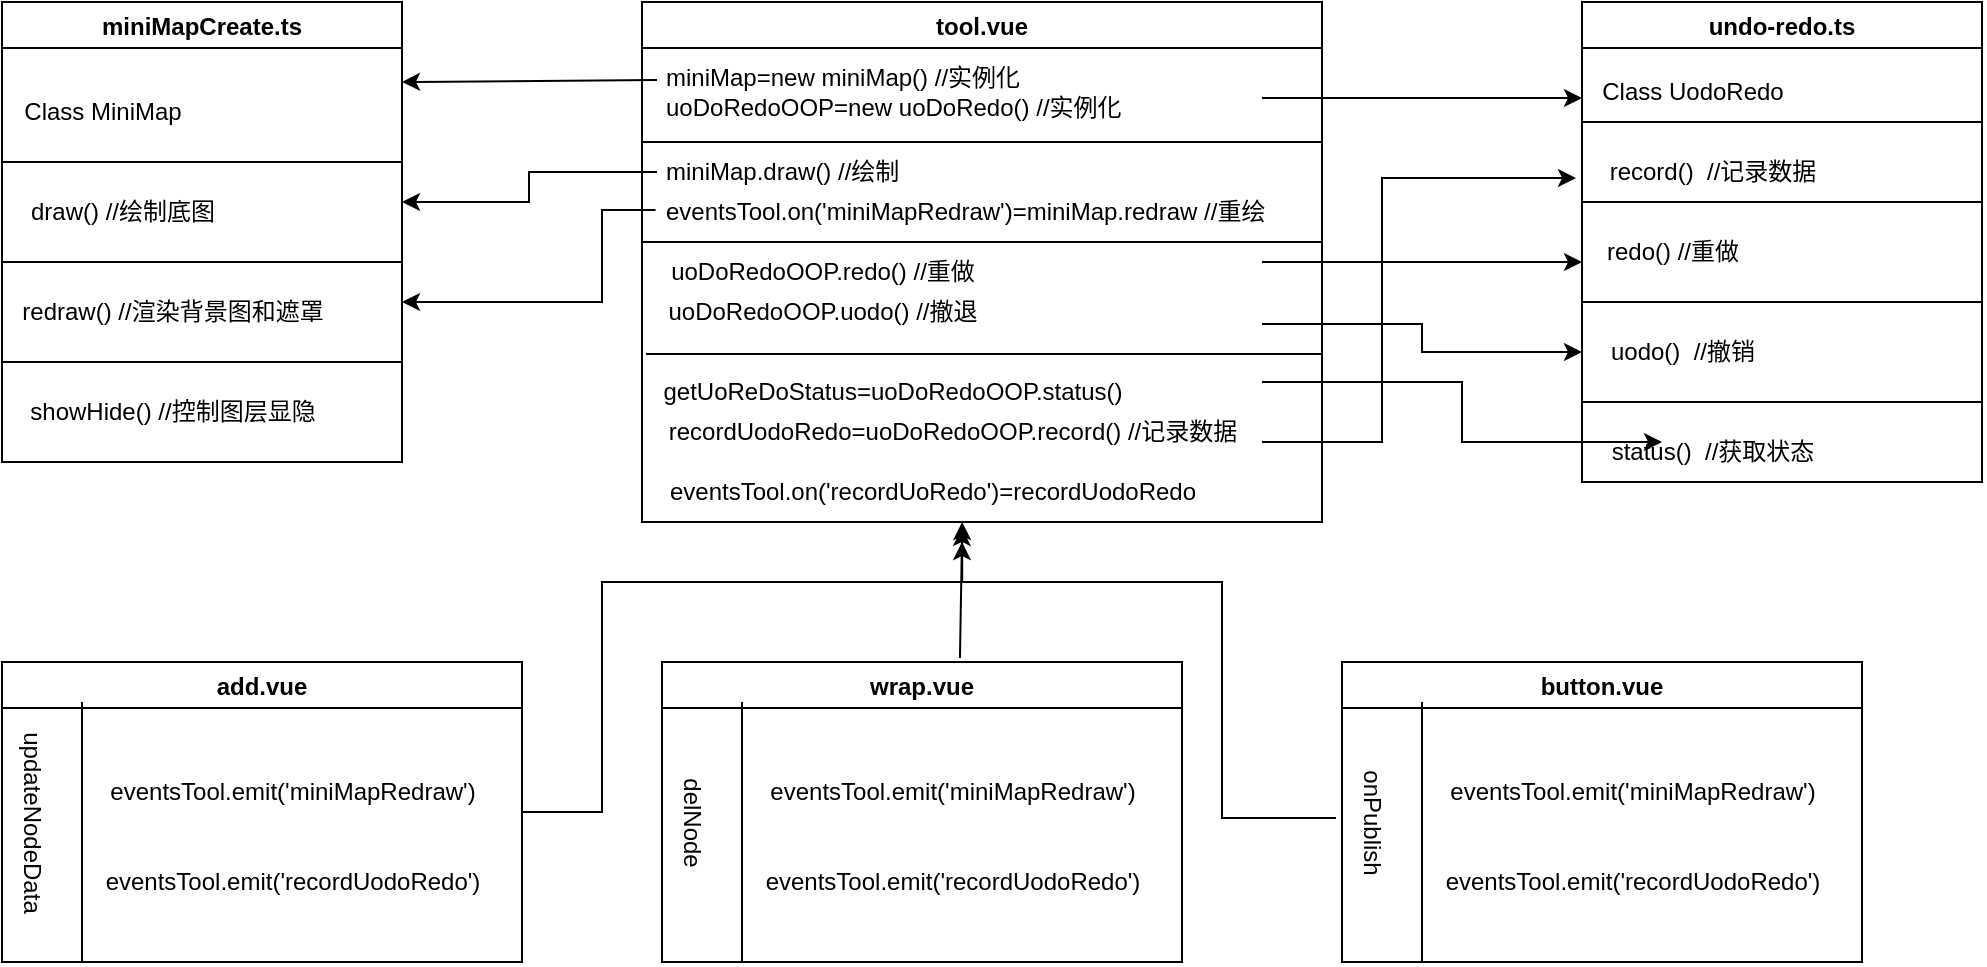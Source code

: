 <mxfile version="20.2.8" type="github">
  <diagram id="UFjDRJjkYuPnafZuLWR5" name="第 1 页">
    <mxGraphModel dx="1422" dy="754" grid="1" gridSize="10" guides="1" tooltips="1" connect="1" arrows="1" fold="1" page="1" pageScale="1" pageWidth="4681" pageHeight="3300" math="0" shadow="0">
      <root>
        <mxCell id="0" />
        <mxCell id="1" parent="0" />
        <mxCell id="TMu0yX56AND41cWm_Km8-14" value="miniMapCreate.ts" style="swimlane;" vertex="1" parent="1">
          <mxGeometry x="20" y="180" width="200" height="230" as="geometry" />
        </mxCell>
        <mxCell id="TMu0yX56AND41cWm_Km8-16" value="Class MiniMap" style="text;html=1;align=center;verticalAlign=middle;resizable=0;points=[];autosize=1;strokeColor=none;fillColor=none;" vertex="1" parent="TMu0yX56AND41cWm_Km8-14">
          <mxGeometry y="40" width="100" height="30" as="geometry" />
        </mxCell>
        <mxCell id="TMu0yX56AND41cWm_Km8-27" value="" style="endArrow=none;html=1;rounded=0;" edge="1" parent="TMu0yX56AND41cWm_Km8-14">
          <mxGeometry width="50" height="50" relative="1" as="geometry">
            <mxPoint y="80" as="sourcePoint" />
            <mxPoint x="200" y="80" as="targetPoint" />
          </mxGeometry>
        </mxCell>
        <mxCell id="TMu0yX56AND41cWm_Km8-29" value="draw() //绘制底图" style="text;html=1;align=center;verticalAlign=middle;resizable=0;points=[];autosize=1;strokeColor=none;fillColor=none;" vertex="1" parent="TMu0yX56AND41cWm_Km8-14">
          <mxGeometry y="90" width="120" height="30" as="geometry" />
        </mxCell>
        <mxCell id="TMu0yX56AND41cWm_Km8-31" value="redraw() //渲染背景图和遮罩" style="text;html=1;align=center;verticalAlign=middle;resizable=0;points=[];autosize=1;strokeColor=none;fillColor=none;" vertex="1" parent="TMu0yX56AND41cWm_Km8-14">
          <mxGeometry y="140" width="170" height="30" as="geometry" />
        </mxCell>
        <mxCell id="TMu0yX56AND41cWm_Km8-32" value="showHide() //控制图层显隐" style="text;html=1;align=center;verticalAlign=middle;resizable=0;points=[];autosize=1;strokeColor=none;fillColor=none;" vertex="1" parent="TMu0yX56AND41cWm_Km8-14">
          <mxGeometry y="190" width="170" height="30" as="geometry" />
        </mxCell>
        <mxCell id="TMu0yX56AND41cWm_Km8-19" value="tool.vue" style="swimlane;" vertex="1" parent="1">
          <mxGeometry x="340" y="180" width="340" height="260" as="geometry" />
        </mxCell>
        <mxCell id="TMu0yX56AND41cWm_Km8-20" value="miniMap=new miniMap() //实例化&lt;br&gt;uoDoRedoOOP=new uoDoRedo() //实例化" style="text;html=1;align=left;verticalAlign=middle;resizable=0;points=[];autosize=1;strokeColor=none;fillColor=none;" vertex="1" parent="TMu0yX56AND41cWm_Km8-19">
          <mxGeometry x="10" y="25" width="250" height="40" as="geometry" />
        </mxCell>
        <mxCell id="TMu0yX56AND41cWm_Km8-35" value="miniMap.draw() //绘制" style="text;html=1;align=left;verticalAlign=middle;resizable=0;points=[];autosize=1;strokeColor=none;fillColor=none;" vertex="1" parent="TMu0yX56AND41cWm_Km8-19">
          <mxGeometry x="10" y="70" width="140" height="30" as="geometry" />
        </mxCell>
        <mxCell id="TMu0yX56AND41cWm_Km8-42" value="eventsTool.on(&#39;miniMapRedraw&#39;)=miniMap.redraw //重绘" style="text;html=1;align=left;verticalAlign=middle;resizable=0;points=[];autosize=1;strokeColor=none;fillColor=none;" vertex="1" parent="TMu0yX56AND41cWm_Km8-19">
          <mxGeometry x="10" y="90" width="320" height="30" as="geometry" />
        </mxCell>
        <mxCell id="TMu0yX56AND41cWm_Km8-43" value="eventsTool.on(&#39;recordUoRedo&#39;)=recordUodoRedo" style="text;html=1;align=center;verticalAlign=middle;resizable=0;points=[];autosize=1;strokeColor=none;fillColor=none;" vertex="1" parent="TMu0yX56AND41cWm_Km8-19">
          <mxGeometry y="230" width="290" height="30" as="geometry" />
        </mxCell>
        <mxCell id="TMu0yX56AND41cWm_Km8-63" value="&lt;span style=&quot;text-align: left;&quot;&gt;uoDoRedoOOP&lt;/span&gt;.uodo() //撤退" style="text;html=1;align=center;verticalAlign=middle;resizable=0;points=[];autosize=1;strokeColor=none;fillColor=none;" vertex="1" parent="TMu0yX56AND41cWm_Km8-19">
          <mxGeometry y="140" width="180" height="30" as="geometry" />
        </mxCell>
        <mxCell id="TMu0yX56AND41cWm_Km8-70" value="getUoReDoStatus=&lt;span style=&quot;text-align: left;&quot;&gt;uoDoRedoOOP.status()&lt;/span&gt;" style="text;html=1;align=center;verticalAlign=middle;resizable=0;points=[];autosize=1;strokeColor=none;fillColor=none;" vertex="1" parent="TMu0yX56AND41cWm_Km8-19">
          <mxGeometry y="180" width="250" height="30" as="geometry" />
        </mxCell>
        <mxCell id="TMu0yX56AND41cWm_Km8-71" value="recordUodoRedo=&lt;span style=&quot;text-align: left;&quot;&gt;uoDoRedoOOP.record() //记录数据&lt;/span&gt;" style="text;html=1;align=center;verticalAlign=middle;resizable=0;points=[];autosize=1;strokeColor=none;fillColor=none;" vertex="1" parent="TMu0yX56AND41cWm_Km8-19">
          <mxGeometry y="200" width="310" height="30" as="geometry" />
        </mxCell>
        <mxCell id="TMu0yX56AND41cWm_Km8-82" value="&lt;span style=&quot;text-align: left;&quot;&gt;uoDoRedoOOP&lt;/span&gt;.redo() //重做" style="text;html=1;align=center;verticalAlign=middle;resizable=0;points=[];autosize=1;strokeColor=none;fillColor=none;" vertex="1" parent="TMu0yX56AND41cWm_Km8-19">
          <mxGeometry y="120" width="180" height="30" as="geometry" />
        </mxCell>
        <mxCell id="TMu0yX56AND41cWm_Km8-28" value="" style="endArrow=none;html=1;rounded=0;" edge="1" parent="1">
          <mxGeometry width="50" height="50" relative="1" as="geometry">
            <mxPoint x="20" y="310" as="sourcePoint" />
            <mxPoint x="220" y="310" as="targetPoint" />
          </mxGeometry>
        </mxCell>
        <mxCell id="TMu0yX56AND41cWm_Km8-30" value="" style="endArrow=none;html=1;rounded=0;" edge="1" parent="1">
          <mxGeometry width="50" height="50" relative="1" as="geometry">
            <mxPoint x="20" y="360" as="sourcePoint" />
            <mxPoint x="220" y="360" as="targetPoint" />
          </mxGeometry>
        </mxCell>
        <mxCell id="TMu0yX56AND41cWm_Km8-33" value="" style="endArrow=classic;html=1;rounded=0;exitX=-0.01;exitY=0.35;exitDx=0;exitDy=0;exitPerimeter=0;" edge="1" parent="1" source="TMu0yX56AND41cWm_Km8-20">
          <mxGeometry width="50" height="50" relative="1" as="geometry">
            <mxPoint x="340" y="228" as="sourcePoint" />
            <mxPoint x="220" y="220" as="targetPoint" />
          </mxGeometry>
        </mxCell>
        <mxCell id="TMu0yX56AND41cWm_Km8-39" value="" style="endArrow=none;html=1;rounded=0;" edge="1" parent="1">
          <mxGeometry width="50" height="50" relative="1" as="geometry">
            <mxPoint x="340" y="250" as="sourcePoint" />
            <mxPoint x="680" y="250" as="targetPoint" />
          </mxGeometry>
        </mxCell>
        <mxCell id="TMu0yX56AND41cWm_Km8-45" value="" style="endArrow=none;html=1;rounded=0;" edge="1" parent="1">
          <mxGeometry width="50" height="50" relative="1" as="geometry">
            <mxPoint x="340" y="300" as="sourcePoint" />
            <mxPoint x="680" y="300" as="targetPoint" />
          </mxGeometry>
        </mxCell>
        <mxCell id="TMu0yX56AND41cWm_Km8-46" value="undo-redo.ts" style="swimlane;startSize=23;" vertex="1" parent="1">
          <mxGeometry x="810" y="180" width="200" height="240" as="geometry" />
        </mxCell>
        <mxCell id="TMu0yX56AND41cWm_Km8-48" value="Class UodoRedo" style="text;html=1;align=center;verticalAlign=middle;resizable=0;points=[];autosize=1;strokeColor=none;fillColor=none;" vertex="1" parent="TMu0yX56AND41cWm_Km8-46">
          <mxGeometry y="30" width="110" height="30" as="geometry" />
        </mxCell>
        <mxCell id="TMu0yX56AND41cWm_Km8-49" value="record()&amp;nbsp; //记录数据" style="text;html=1;align=center;verticalAlign=middle;resizable=0;points=[];autosize=1;strokeColor=none;fillColor=none;" vertex="1" parent="TMu0yX56AND41cWm_Km8-46">
          <mxGeometry y="70" width="130" height="30" as="geometry" />
        </mxCell>
        <mxCell id="TMu0yX56AND41cWm_Km8-50" value="uodo()&amp;nbsp; //撤销" style="text;html=1;align=center;verticalAlign=middle;resizable=0;points=[];autosize=1;strokeColor=none;fillColor=none;" vertex="1" parent="TMu0yX56AND41cWm_Km8-46">
          <mxGeometry y="160" width="100" height="30" as="geometry" />
        </mxCell>
        <mxCell id="TMu0yX56AND41cWm_Km8-51" value="redo() //重做" style="text;html=1;align=center;verticalAlign=middle;resizable=0;points=[];autosize=1;strokeColor=none;fillColor=none;" vertex="1" parent="TMu0yX56AND41cWm_Km8-46">
          <mxGeometry y="110" width="90" height="30" as="geometry" />
        </mxCell>
        <mxCell id="TMu0yX56AND41cWm_Km8-52" value="status()&amp;nbsp; //获取状态" style="text;html=1;align=center;verticalAlign=middle;resizable=0;points=[];autosize=1;strokeColor=none;fillColor=none;" vertex="1" parent="TMu0yX56AND41cWm_Km8-46">
          <mxGeometry x="5" y="210" width="120" height="30" as="geometry" />
        </mxCell>
        <mxCell id="TMu0yX56AND41cWm_Km8-56" value="" style="endArrow=none;html=1;rounded=0;" edge="1" parent="TMu0yX56AND41cWm_Km8-46">
          <mxGeometry width="50" height="50" relative="1" as="geometry">
            <mxPoint y="60" as="sourcePoint" />
            <mxPoint x="200" y="60" as="targetPoint" />
          </mxGeometry>
        </mxCell>
        <mxCell id="TMu0yX56AND41cWm_Km8-57" value="" style="endArrow=none;html=1;rounded=0;" edge="1" parent="TMu0yX56AND41cWm_Km8-46">
          <mxGeometry width="50" height="50" relative="1" as="geometry">
            <mxPoint y="100" as="sourcePoint" />
            <mxPoint x="200" y="100" as="targetPoint" />
          </mxGeometry>
        </mxCell>
        <mxCell id="TMu0yX56AND41cWm_Km8-58" value="" style="endArrow=none;html=1;rounded=0;" edge="1" parent="TMu0yX56AND41cWm_Km8-46">
          <mxGeometry width="50" height="50" relative="1" as="geometry">
            <mxPoint y="150" as="sourcePoint" />
            <mxPoint x="200" y="150" as="targetPoint" />
          </mxGeometry>
        </mxCell>
        <mxCell id="TMu0yX56AND41cWm_Km8-55" value="" style="endArrow=none;html=1;rounded=0;" edge="1" parent="TMu0yX56AND41cWm_Km8-46">
          <mxGeometry width="50" height="50" relative="1" as="geometry">
            <mxPoint x="200" y="200" as="sourcePoint" />
            <mxPoint y="200" as="targetPoint" />
            <Array as="points">
              <mxPoint x="90" y="200" />
            </Array>
          </mxGeometry>
        </mxCell>
        <mxCell id="TMu0yX56AND41cWm_Km8-61" value="" style="edgeStyle=elbowEdgeStyle;elbow=horizontal;endArrow=classic;html=1;rounded=0;exitX=-0.01;exitY=0.467;exitDx=0;exitDy=0;exitPerimeter=0;" edge="1" parent="1" source="TMu0yX56AND41cWm_Km8-42">
          <mxGeometry width="50" height="50" relative="1" as="geometry">
            <mxPoint x="390" y="220" as="sourcePoint" />
            <mxPoint x="220" y="330" as="targetPoint" />
            <Array as="points">
              <mxPoint x="320" y="290" />
            </Array>
          </mxGeometry>
        </mxCell>
        <mxCell id="TMu0yX56AND41cWm_Km8-62" value="" style="edgeStyle=elbowEdgeStyle;elbow=horizontal;endArrow=classic;html=1;rounded=0;exitX=-0.018;exitY=0.5;exitDx=0;exitDy=0;exitPerimeter=0;" edge="1" parent="1" source="TMu0yX56AND41cWm_Km8-35">
          <mxGeometry width="50" height="50" relative="1" as="geometry">
            <mxPoint x="390" y="220" as="sourcePoint" />
            <mxPoint x="220" y="280" as="targetPoint" />
          </mxGeometry>
        </mxCell>
        <mxCell id="TMu0yX56AND41cWm_Km8-75" value="" style="endArrow=classic;html=1;rounded=0;entryX=0;entryY=0.6;entryDx=0;entryDy=0;entryPerimeter=0;" edge="1" parent="1" target="TMu0yX56AND41cWm_Km8-48">
          <mxGeometry width="50" height="50" relative="1" as="geometry">
            <mxPoint x="650" y="228" as="sourcePoint" />
            <mxPoint x="680" y="240" as="targetPoint" />
          </mxGeometry>
        </mxCell>
        <mxCell id="TMu0yX56AND41cWm_Km8-77" value="" style="edgeStyle=elbowEdgeStyle;elbow=horizontal;endArrow=classic;html=1;rounded=0;" edge="1" parent="1" target="TMu0yX56AND41cWm_Km8-50">
          <mxGeometry width="50" height="50" relative="1" as="geometry">
            <mxPoint x="650" y="341" as="sourcePoint" />
            <mxPoint x="680" y="240" as="targetPoint" />
          </mxGeometry>
        </mxCell>
        <mxCell id="TMu0yX56AND41cWm_Km8-78" value="" style="endArrow=classic;html=1;rounded=0;" edge="1" parent="1">
          <mxGeometry width="50" height="50" relative="1" as="geometry">
            <mxPoint x="650" y="310" as="sourcePoint" />
            <mxPoint x="810" y="310" as="targetPoint" />
          </mxGeometry>
        </mxCell>
        <mxCell id="TMu0yX56AND41cWm_Km8-79" value="" style="edgeStyle=elbowEdgeStyle;elbow=horizontal;endArrow=classic;html=1;rounded=0;" edge="1" parent="1">
          <mxGeometry width="50" height="50" relative="1" as="geometry">
            <mxPoint x="650" y="370" as="sourcePoint" />
            <mxPoint x="850" y="400" as="targetPoint" />
          </mxGeometry>
        </mxCell>
        <mxCell id="TMu0yX56AND41cWm_Km8-80" value="" style="edgeStyle=elbowEdgeStyle;elbow=horizontal;endArrow=classic;html=1;rounded=0;entryX=-0.023;entryY=0.6;entryDx=0;entryDy=0;entryPerimeter=0;" edge="1" parent="1" target="TMu0yX56AND41cWm_Km8-49">
          <mxGeometry width="50" height="50" relative="1" as="geometry">
            <mxPoint x="650" y="400" as="sourcePoint" />
            <mxPoint x="680" y="240" as="targetPoint" />
            <Array as="points">
              <mxPoint x="710" y="330" />
            </Array>
          </mxGeometry>
        </mxCell>
        <mxCell id="TMu0yX56AND41cWm_Km8-94" value="" style="endArrow=none;html=1;rounded=0;exitX=0.008;exitY=-0.133;exitDx=0;exitDy=0;exitPerimeter=0;" edge="1" parent="1" source="TMu0yX56AND41cWm_Km8-70">
          <mxGeometry width="50" height="50" relative="1" as="geometry">
            <mxPoint x="630" y="490" as="sourcePoint" />
            <mxPoint x="680" y="356" as="targetPoint" />
          </mxGeometry>
        </mxCell>
        <mxCell id="TMu0yX56AND41cWm_Km8-95" value="add.vue" style="swimlane;" vertex="1" parent="1">
          <mxGeometry x="20" y="510" width="260" height="150" as="geometry" />
        </mxCell>
        <mxCell id="TMu0yX56AND41cWm_Km8-96" value="eventsTool.emit(&#39;miniMapRedraw&#39;)" style="text;html=1;align=center;verticalAlign=middle;resizable=0;points=[];autosize=1;strokeColor=none;fillColor=none;" vertex="1" parent="TMu0yX56AND41cWm_Km8-95">
          <mxGeometry x="40" y="50" width="210" height="30" as="geometry" />
        </mxCell>
        <mxCell id="TMu0yX56AND41cWm_Km8-97" value="eventsTool.emit(&#39;recordUodoRedo&#39;)" style="text;html=1;align=center;verticalAlign=middle;resizable=0;points=[];autosize=1;strokeColor=none;fillColor=none;" vertex="1" parent="TMu0yX56AND41cWm_Km8-95">
          <mxGeometry x="40" y="95" width="210" height="30" as="geometry" />
        </mxCell>
        <mxCell id="TMu0yX56AND41cWm_Km8-99" value="updateNodeData" style="text;html=1;align=center;verticalAlign=middle;resizable=0;points=[];autosize=1;strokeColor=none;fillColor=none;rotation=90;" vertex="1" parent="TMu0yX56AND41cWm_Km8-95">
          <mxGeometry x="-40" y="65" width="110" height="30" as="geometry" />
        </mxCell>
        <mxCell id="TMu0yX56AND41cWm_Km8-102" value="" style="endArrow=none;html=1;rounded=0;" edge="1" parent="1">
          <mxGeometry width="50" height="50" relative="1" as="geometry">
            <mxPoint x="60" y="660" as="sourcePoint" />
            <mxPoint x="60" y="530" as="targetPoint" />
          </mxGeometry>
        </mxCell>
        <mxCell id="TMu0yX56AND41cWm_Km8-103" value="wrap.vue" style="swimlane;" vertex="1" parent="1">
          <mxGeometry x="350" y="510" width="260" height="150" as="geometry" />
        </mxCell>
        <mxCell id="TMu0yX56AND41cWm_Km8-104" value="eventsTool.emit(&#39;miniMapRedraw&#39;)" style="text;html=1;align=center;verticalAlign=middle;resizable=0;points=[];autosize=1;strokeColor=none;fillColor=none;" vertex="1" parent="TMu0yX56AND41cWm_Km8-103">
          <mxGeometry x="40" y="50" width="210" height="30" as="geometry" />
        </mxCell>
        <mxCell id="TMu0yX56AND41cWm_Km8-105" value="eventsTool.emit(&#39;recordUodoRedo&#39;)" style="text;html=1;align=center;verticalAlign=middle;resizable=0;points=[];autosize=1;strokeColor=none;fillColor=none;" vertex="1" parent="TMu0yX56AND41cWm_Km8-103">
          <mxGeometry x="40" y="95" width="210" height="30" as="geometry" />
        </mxCell>
        <mxCell id="TMu0yX56AND41cWm_Km8-106" value="delNode" style="text;html=1;align=center;verticalAlign=middle;resizable=0;points=[];autosize=1;strokeColor=none;fillColor=none;rotation=90;" vertex="1" parent="TMu0yX56AND41cWm_Km8-103">
          <mxGeometry x="-20" y="65" width="70" height="30" as="geometry" />
        </mxCell>
        <mxCell id="TMu0yX56AND41cWm_Km8-111" value="" style="endArrow=none;html=1;rounded=0;" edge="1" parent="TMu0yX56AND41cWm_Km8-103">
          <mxGeometry width="50" height="50" relative="1" as="geometry">
            <mxPoint x="40" y="150" as="sourcePoint" />
            <mxPoint x="40" y="20" as="targetPoint" />
          </mxGeometry>
        </mxCell>
        <mxCell id="TMu0yX56AND41cWm_Km8-107" value="button.vue" style="swimlane;" vertex="1" parent="1">
          <mxGeometry x="690" y="510" width="260" height="150" as="geometry" />
        </mxCell>
        <mxCell id="TMu0yX56AND41cWm_Km8-108" value="eventsTool.emit(&#39;miniMapRedraw&#39;)" style="text;html=1;align=center;verticalAlign=middle;resizable=0;points=[];autosize=1;strokeColor=none;fillColor=none;" vertex="1" parent="TMu0yX56AND41cWm_Km8-107">
          <mxGeometry x="40" y="50" width="210" height="30" as="geometry" />
        </mxCell>
        <mxCell id="TMu0yX56AND41cWm_Km8-109" value="eventsTool.emit(&#39;recordUodoRedo&#39;)" style="text;html=1;align=center;verticalAlign=middle;resizable=0;points=[];autosize=1;strokeColor=none;fillColor=none;" vertex="1" parent="TMu0yX56AND41cWm_Km8-107">
          <mxGeometry x="40" y="95" width="210" height="30" as="geometry" />
        </mxCell>
        <mxCell id="TMu0yX56AND41cWm_Km8-110" value="onPublish" style="text;html=1;align=center;verticalAlign=middle;resizable=0;points=[];autosize=1;strokeColor=none;fillColor=none;rotation=90;" vertex="1" parent="TMu0yX56AND41cWm_Km8-107">
          <mxGeometry x="-25" y="65" width="80" height="30" as="geometry" />
        </mxCell>
        <mxCell id="TMu0yX56AND41cWm_Km8-112" value="" style="endArrow=none;html=1;rounded=0;" edge="1" parent="TMu0yX56AND41cWm_Km8-107">
          <mxGeometry width="50" height="50" relative="1" as="geometry">
            <mxPoint x="40" y="150" as="sourcePoint" />
            <mxPoint x="40" y="20" as="targetPoint" />
          </mxGeometry>
        </mxCell>
        <mxCell id="TMu0yX56AND41cWm_Km8-117" value="" style="edgeStyle=segmentEdgeStyle;endArrow=classic;html=1;rounded=0;entryX=0.552;entryY=1;entryDx=0;entryDy=0;entryPerimeter=0;exitX=1;exitY=0.5;exitDx=0;exitDy=0;" edge="1" parent="1" source="TMu0yX56AND41cWm_Km8-95" target="TMu0yX56AND41cWm_Km8-43">
          <mxGeometry width="50" height="50" relative="1" as="geometry">
            <mxPoint x="630" y="490" as="sourcePoint" />
            <mxPoint x="680" y="440" as="targetPoint" />
            <Array as="points">
              <mxPoint x="320" y="585" />
              <mxPoint x="320" y="470" />
              <mxPoint x="500" y="470" />
            </Array>
          </mxGeometry>
        </mxCell>
        <mxCell id="TMu0yX56AND41cWm_Km8-118" value="" style="endArrow=classic;html=1;rounded=0;exitX=0.573;exitY=-0.013;exitDx=0;exitDy=0;entryX=0.552;entryY=1.1;entryDx=0;entryDy=0;entryPerimeter=0;exitPerimeter=0;" edge="1" parent="1" source="TMu0yX56AND41cWm_Km8-103" target="TMu0yX56AND41cWm_Km8-43">
          <mxGeometry width="50" height="50" relative="1" as="geometry">
            <mxPoint x="630" y="490" as="sourcePoint" />
            <mxPoint x="680" y="440" as="targetPoint" />
          </mxGeometry>
        </mxCell>
        <mxCell id="TMu0yX56AND41cWm_Km8-119" value="" style="edgeStyle=segmentEdgeStyle;endArrow=classic;html=1;rounded=0;exitX=0.475;exitY=1.1;exitDx=0;exitDy=0;exitPerimeter=0;" edge="1" parent="1" source="TMu0yX56AND41cWm_Km8-110">
          <mxGeometry width="50" height="50" relative="1" as="geometry">
            <mxPoint x="630" y="490" as="sourcePoint" />
            <mxPoint x="500" y="450" as="targetPoint" />
            <Array as="points">
              <mxPoint x="630" y="588" />
              <mxPoint x="630" y="470" />
              <mxPoint x="500" y="470" />
            </Array>
          </mxGeometry>
        </mxCell>
      </root>
    </mxGraphModel>
  </diagram>
</mxfile>
